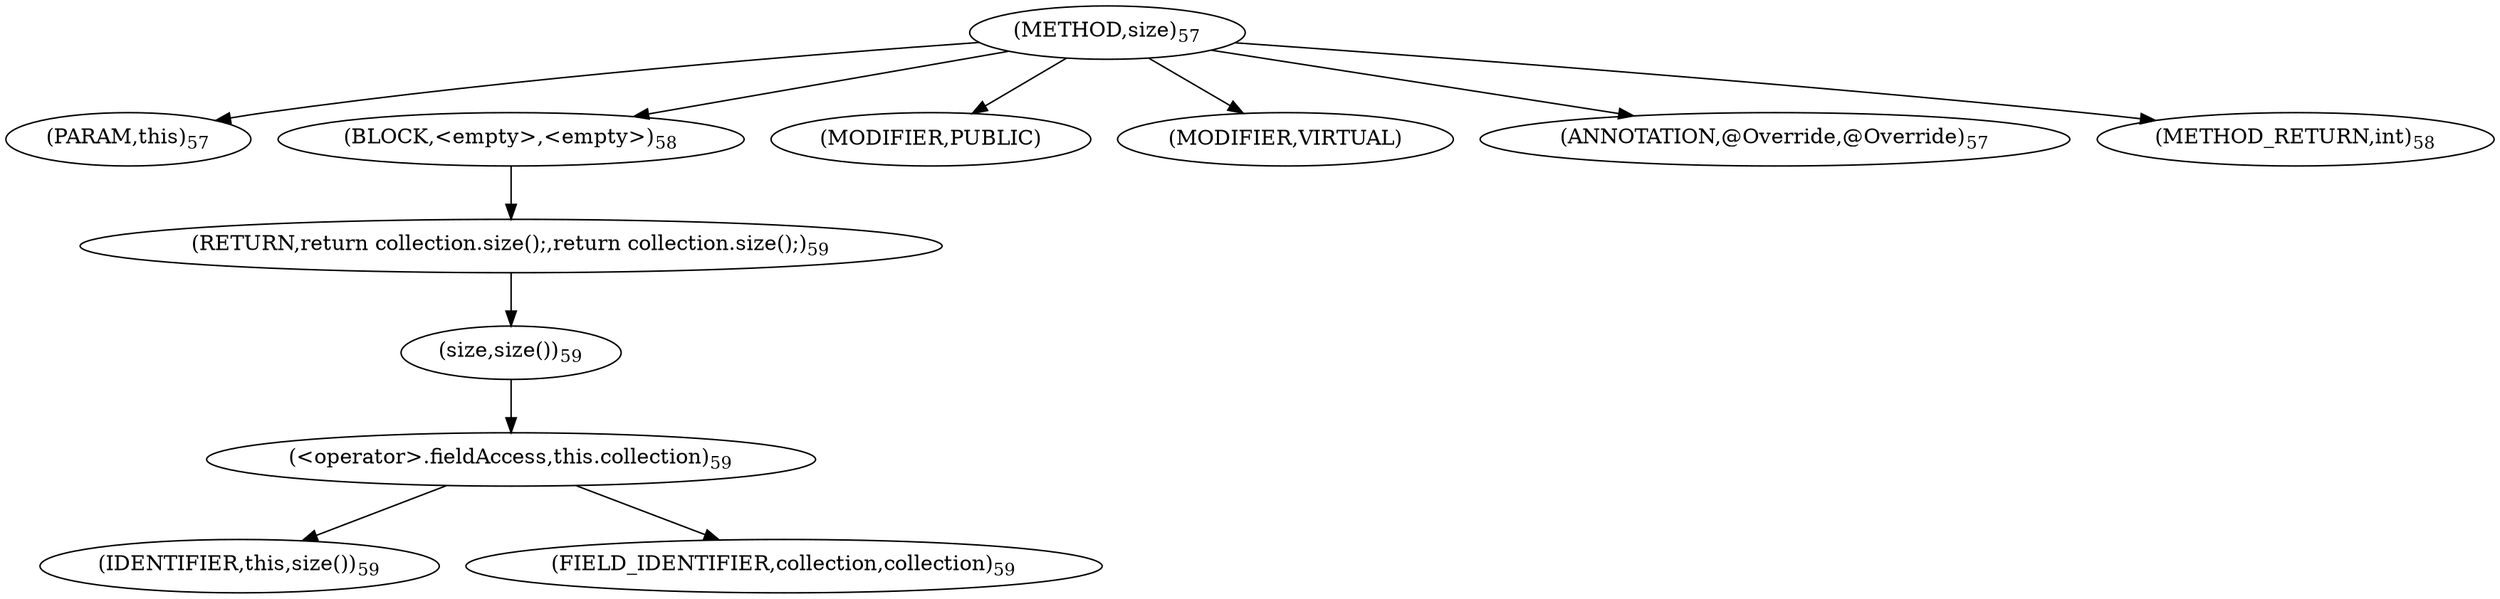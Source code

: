 digraph "size" {  
"77" [label = <(METHOD,size)<SUB>57</SUB>> ]
"78" [label = <(PARAM,this)<SUB>57</SUB>> ]
"79" [label = <(BLOCK,&lt;empty&gt;,&lt;empty&gt;)<SUB>58</SUB>> ]
"80" [label = <(RETURN,return collection.size();,return collection.size();)<SUB>59</SUB>> ]
"81" [label = <(size,size())<SUB>59</SUB>> ]
"82" [label = <(&lt;operator&gt;.fieldAccess,this.collection)<SUB>59</SUB>> ]
"83" [label = <(IDENTIFIER,this,size())<SUB>59</SUB>> ]
"84" [label = <(FIELD_IDENTIFIER,collection,collection)<SUB>59</SUB>> ]
"85" [label = <(MODIFIER,PUBLIC)> ]
"86" [label = <(MODIFIER,VIRTUAL)> ]
"87" [label = <(ANNOTATION,@Override,@Override)<SUB>57</SUB>> ]
"88" [label = <(METHOD_RETURN,int)<SUB>58</SUB>> ]
  "77" -> "78" 
  "77" -> "79" 
  "77" -> "85" 
  "77" -> "86" 
  "77" -> "87" 
  "77" -> "88" 
  "79" -> "80" 
  "80" -> "81" 
  "81" -> "82" 
  "82" -> "83" 
  "82" -> "84" 
}
